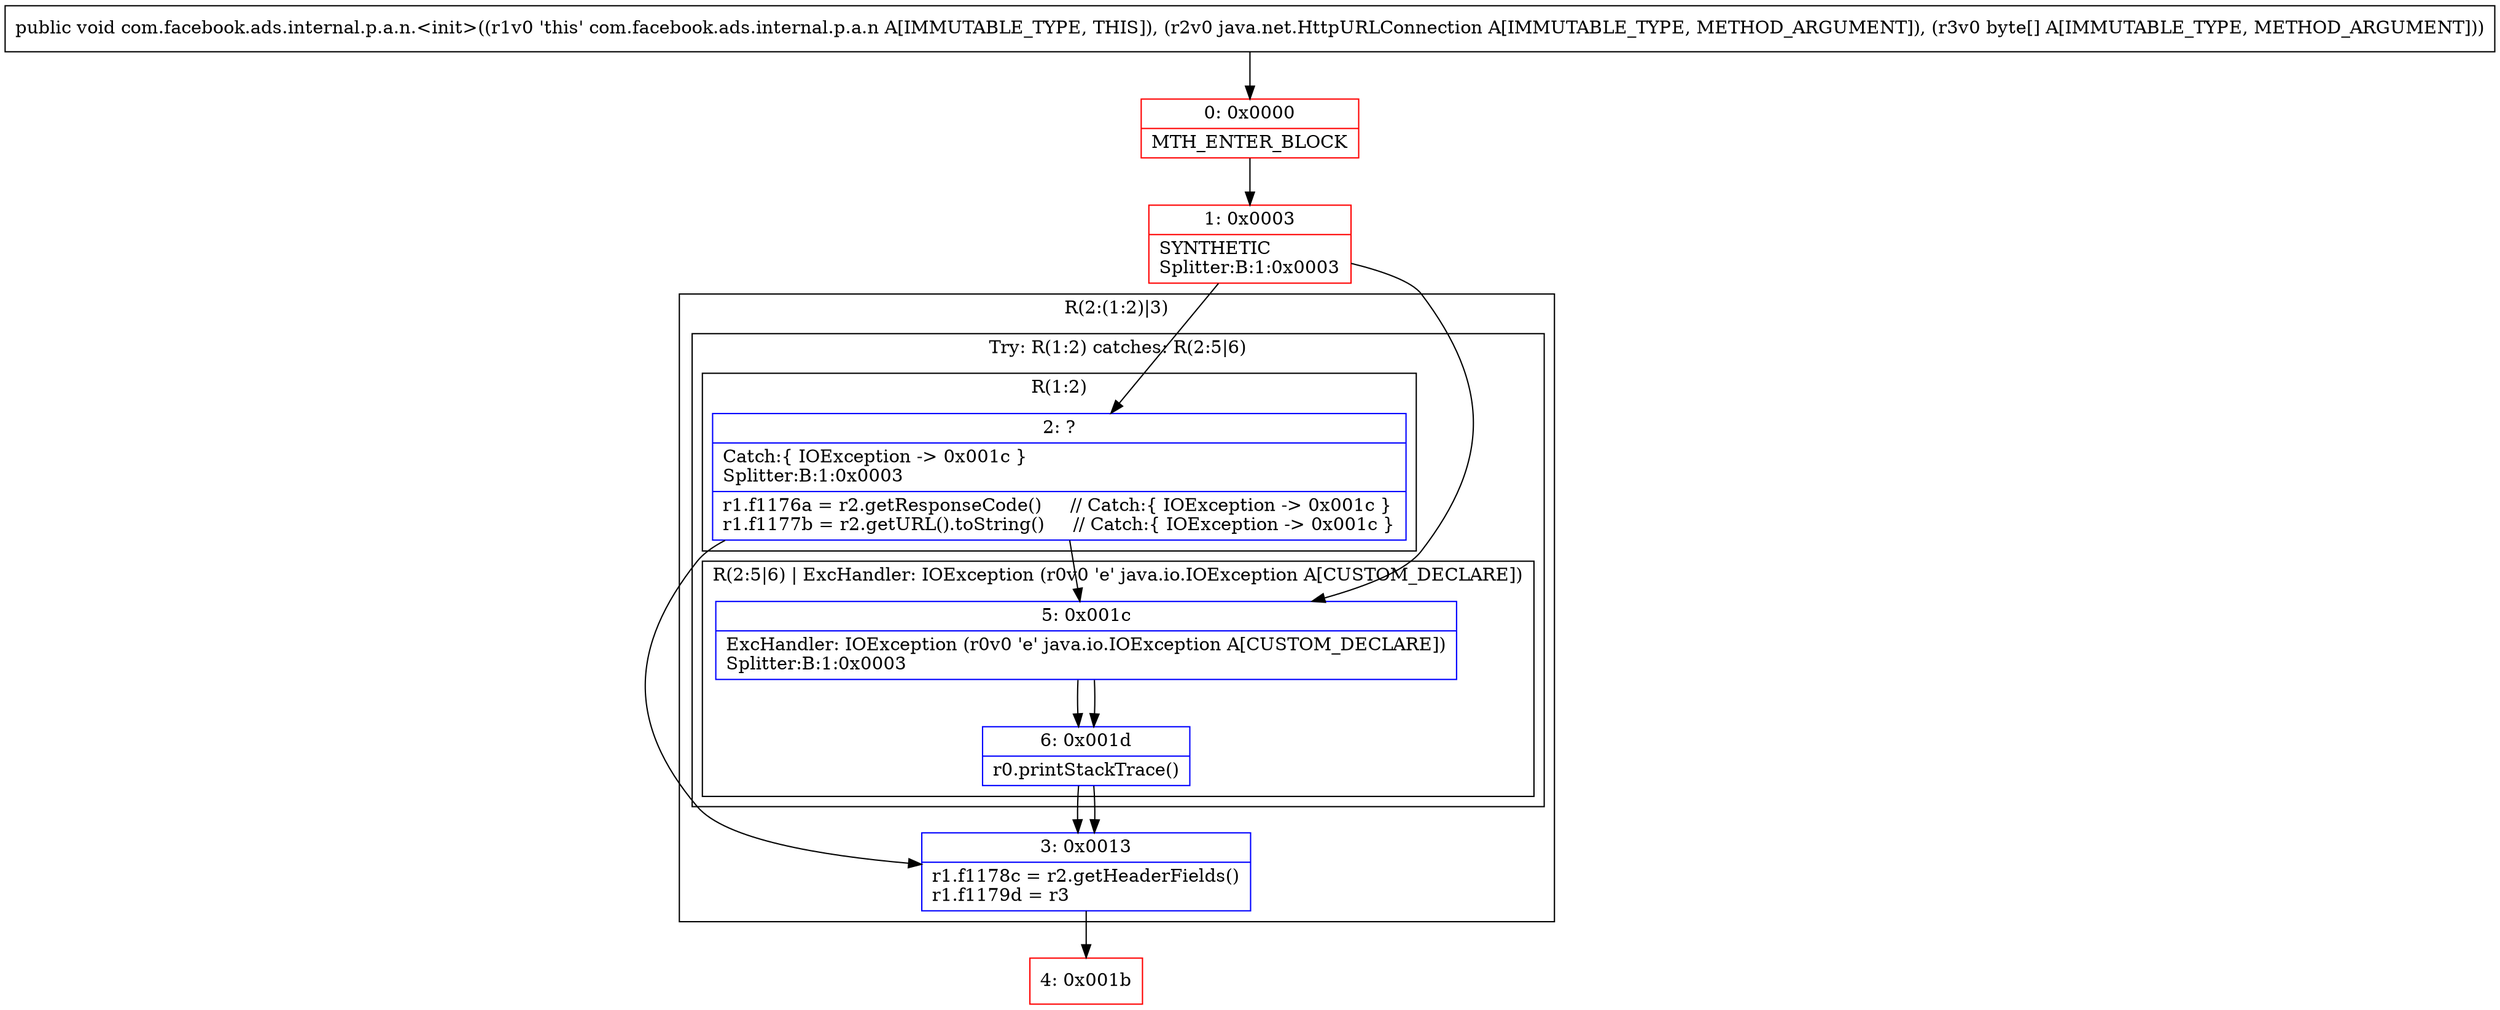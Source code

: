 digraph "CFG forcom.facebook.ads.internal.p.a.n.\<init\>(Ljava\/net\/HttpURLConnection;[B)V" {
subgraph cluster_Region_1302220471 {
label = "R(2:(1:2)|3)";
node [shape=record,color=blue];
subgraph cluster_TryCatchRegion_997462252 {
label = "Try: R(1:2) catches: R(2:5|6)";
node [shape=record,color=blue];
subgraph cluster_Region_1576619255 {
label = "R(1:2)";
node [shape=record,color=blue];
Node_2 [shape=record,label="{2\:\ ?|Catch:\{ IOException \-\> 0x001c \}\lSplitter:B:1:0x0003\l|r1.f1176a = r2.getResponseCode()     \/\/ Catch:\{ IOException \-\> 0x001c \}\lr1.f1177b = r2.getURL().toString()     \/\/ Catch:\{ IOException \-\> 0x001c \}\l}"];
}
subgraph cluster_Region_1633645654 {
label = "R(2:5|6) | ExcHandler: IOException (r0v0 'e' java.io.IOException A[CUSTOM_DECLARE])\l";
node [shape=record,color=blue];
Node_5 [shape=record,label="{5\:\ 0x001c|ExcHandler: IOException (r0v0 'e' java.io.IOException A[CUSTOM_DECLARE])\lSplitter:B:1:0x0003\l}"];
Node_6 [shape=record,label="{6\:\ 0x001d|r0.printStackTrace()\l}"];
}
}
Node_3 [shape=record,label="{3\:\ 0x0013|r1.f1178c = r2.getHeaderFields()\lr1.f1179d = r3\l}"];
}
subgraph cluster_Region_1633645654 {
label = "R(2:5|6) | ExcHandler: IOException (r0v0 'e' java.io.IOException A[CUSTOM_DECLARE])\l";
node [shape=record,color=blue];
Node_5 [shape=record,label="{5\:\ 0x001c|ExcHandler: IOException (r0v0 'e' java.io.IOException A[CUSTOM_DECLARE])\lSplitter:B:1:0x0003\l}"];
Node_6 [shape=record,label="{6\:\ 0x001d|r0.printStackTrace()\l}"];
}
Node_0 [shape=record,color=red,label="{0\:\ 0x0000|MTH_ENTER_BLOCK\l}"];
Node_1 [shape=record,color=red,label="{1\:\ 0x0003|SYNTHETIC\lSplitter:B:1:0x0003\l}"];
Node_4 [shape=record,color=red,label="{4\:\ 0x001b}"];
MethodNode[shape=record,label="{public void com.facebook.ads.internal.p.a.n.\<init\>((r1v0 'this' com.facebook.ads.internal.p.a.n A[IMMUTABLE_TYPE, THIS]), (r2v0 java.net.HttpURLConnection A[IMMUTABLE_TYPE, METHOD_ARGUMENT]), (r3v0 byte[] A[IMMUTABLE_TYPE, METHOD_ARGUMENT])) }"];
MethodNode -> Node_0;
Node_2 -> Node_3;
Node_2 -> Node_5;
Node_5 -> Node_6;
Node_6 -> Node_3;
Node_3 -> Node_4;
Node_5 -> Node_6;
Node_6 -> Node_3;
Node_0 -> Node_1;
Node_1 -> Node_2;
Node_1 -> Node_5;
}

